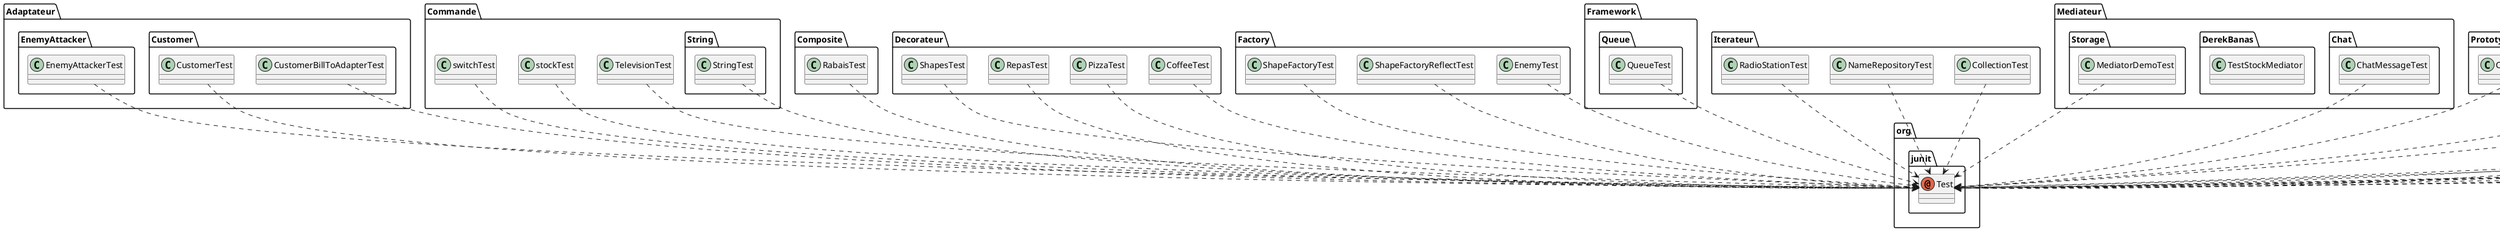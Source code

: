 @startuml all
annotation org.junit.Test
class Adaptateur.Customer.CustomerBillToAdapterTest
class Adaptateur.Customer.CustomerTest
class Adaptateur.EnemyAttacker.EnemyAttackerTest
class ChaineResponsabilite.Numbers.TestCalcChain
class Commande.String.StringTest
class Commande.TelevisionTest
class Commande.stockTest
class Commande.switchTest
class Composite.RabaisTest
class Decorateur.CoffeeTest
class Decorateur.PizzaTest
class Decorateur.RepasTest
class Decorateur.ShapesTest
class Facade.Bank.TestBankAccount
class Factory.EnemyTest
class Factory.ShapeFactoryReflectTest
class Factory.ShapeFactoryTest
class Framework.Queue.QueueTest
class Iterateur.CollectionTest
class Iterateur.NameRepositoryTest
class Iterateur.RadioStationTest
class Mediateur.Chat.ChatMessageTest
class Mediateur.DerekBanas.TestStockMediator
class Mediateur.Storage.MediatorDemoTest
class Memento.DerekBanas.TestMemento
class Memento.DerekBanasTest
class Observateur.TextView.TestExemple
class Prototype.ConcretePrototypeTest
class Proxy.Atm.TestATMMachine
class Proxy.Images.ProxyTester
class Singleton.SingleRandomTest
class Strategie.Animal.AnimalTest
class Strategie.Animal.BirdTest
class Strategie.Animal.CantFlyTest
class Strategie.Animal.DogTest
class Strategie.Animal.ItFlysTest
class Strategie.Billing.CustomerTest
class Strategie.Billing.StrategyPatternTest
class Strategie.Comparator.EmployeTest
class Strategie.Comparator.StrategieComparatorTest
class Tdd.FactureTest
class TestSeance5.TemperatureDecoratorTest
class TestSeance5.TemperatureProxyTest
class Visiteur.TreeElement.TestVIsitor
Adaptateur.Customer.CustomerBillToAdapterTest ..> org.junit.Test
Adaptateur.Customer.CustomerTest ..> org.junit.Test
Adaptateur.EnemyAttacker.EnemyAttackerTest ..> org.junit.Test
Commande.String.StringTest ..> org.junit.Test
Commande.TelevisionTest ..> org.junit.Test
Commande.stockTest ..> org.junit.Test
Commande.switchTest ..> org.junit.Test
Composite.RabaisTest ..> org.junit.Test
Decorateur.CoffeeTest ..> org.junit.Test
Decorateur.PizzaTest ..> org.junit.Test
Decorateur.RepasTest ..> org.junit.Test
Decorateur.ShapesTest ..> org.junit.Test
Factory.EnemyTest ..> org.junit.Test
Factory.ShapeFactoryReflectTest ..> org.junit.Test
Factory.ShapeFactoryTest ..> org.junit.Test
Framework.Queue.QueueTest ..> org.junit.Test
Iterateur.CollectionTest ..> org.junit.Test
Iterateur.NameRepositoryTest ..> org.junit.Test
Iterateur.RadioStationTest ..> org.junit.Test
Mediateur.Chat.ChatMessageTest ..> org.junit.Test
Mediateur.Storage.MediatorDemoTest ..> org.junit.Test
Memento.DerekBanasTest ..> org.junit.Test
Memento.DerekBanasTest ..> Memento.DerekBanas.TestMemento
Prototype.ConcretePrototypeTest ..> org.junit.Test
Singleton.SingleRandomTest ..> org.junit.Test
Strategie.Animal.AnimalTest ..> org.junit.Test
Strategie.Animal.BirdTest ..> org.junit.Test
Strategie.Animal.CantFlyTest ..> org.junit.Test
Strategie.Animal.DogTest ..> org.junit.Test
Strategie.Animal.ItFlysTest ..> org.junit.Test
Strategie.Billing.CustomerTest ..> org.junit.Test
Strategie.Billing.StrategyPatternTest ..> org.junit.Test
Strategie.Comparator.EmployeTest ..> org.junit.Test
Strategie.Comparator.StrategieComparatorTest ..> org.junit.Test
Tdd.FactureTest ..> org.junit.Test
TestSeance5.TemperatureDecoratorTest ..> org.junit.Test
TestSeance5.TemperatureProxyTest ..> org.junit.Test
@enduml